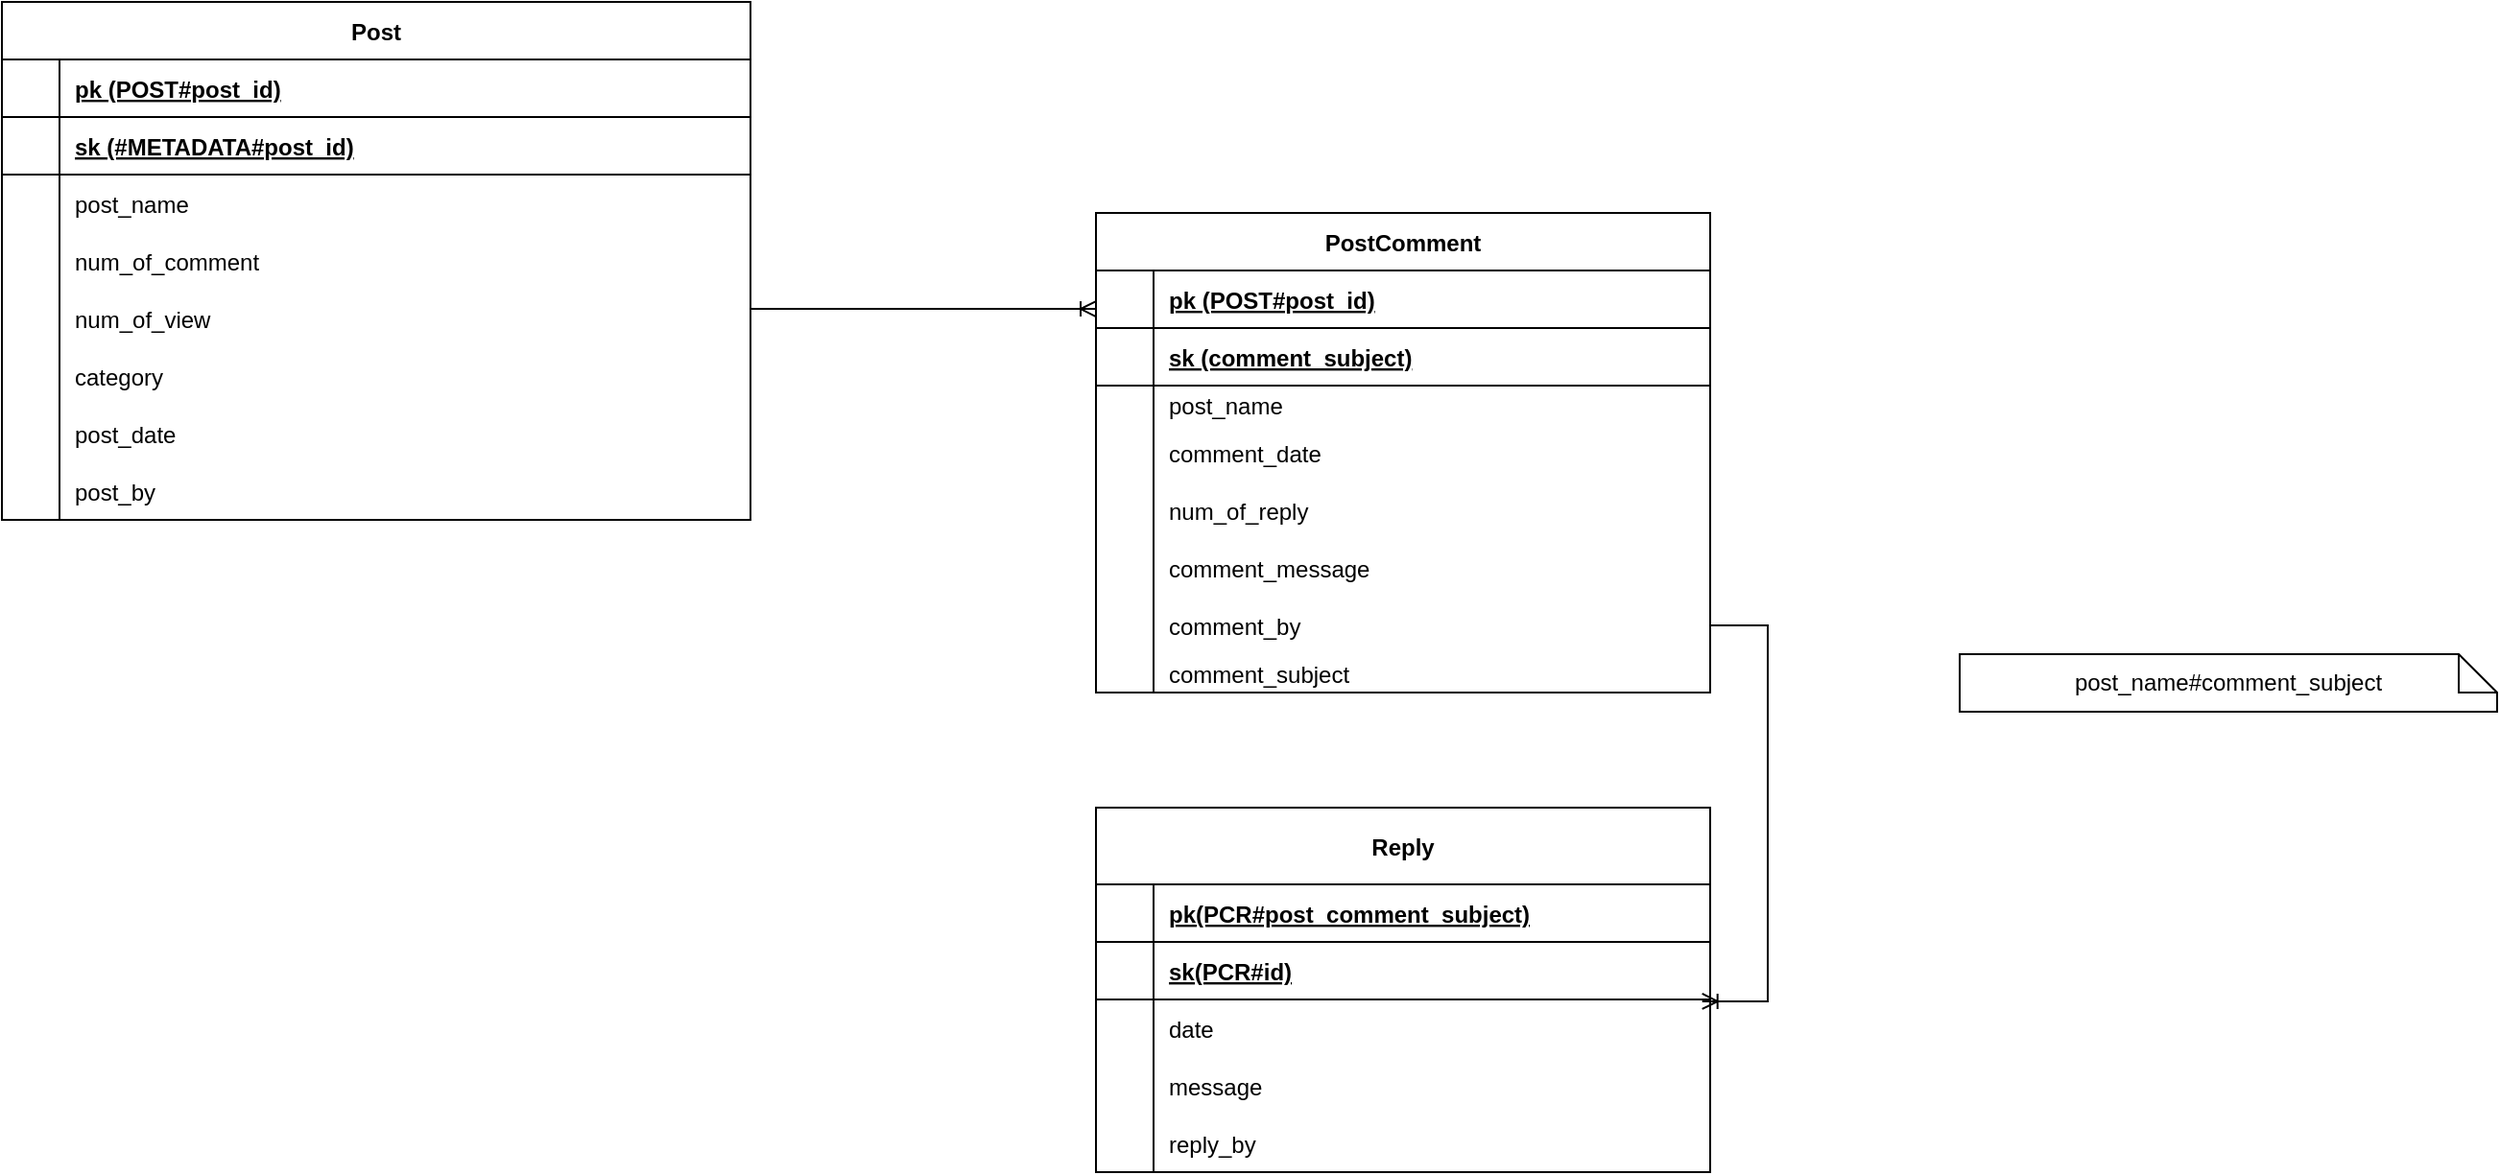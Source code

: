 <mxfile version="20.7.4" type="github">
  <diagram id="dFZohFx2s99H1nQ90OQJ" name="Page-1">
    <mxGraphModel dx="1674" dy="764" grid="1" gridSize="10" guides="1" tooltips="1" connect="1" arrows="1" fold="1" page="1" pageScale="1" pageWidth="1920" pageHeight="1200" math="0" shadow="0">
      <root>
        <mxCell id="0" />
        <mxCell id="1" parent="0" />
        <mxCell id="v9dqBM3XCGgGvdYVH0Uz-1" value="Post" style="shape=table;startSize=30;container=1;collapsible=1;childLayout=tableLayout;fixedRows=1;rowLines=0;fontStyle=1;align=center;resizeLast=1;" parent="1" vertex="1">
          <mxGeometry x="60" y="160" width="390" height="270" as="geometry" />
        </mxCell>
        <mxCell id="v9dqBM3XCGgGvdYVH0Uz-2" value="" style="shape=tableRow;horizontal=0;startSize=0;swimlaneHead=0;swimlaneBody=0;fillColor=none;collapsible=0;dropTarget=0;points=[[0,0.5],[1,0.5]];portConstraint=eastwest;top=0;left=0;right=0;bottom=1;" parent="v9dqBM3XCGgGvdYVH0Uz-1" vertex="1">
          <mxGeometry y="30" width="390" height="30" as="geometry" />
        </mxCell>
        <mxCell id="v9dqBM3XCGgGvdYVH0Uz-3" value="" style="shape=partialRectangle;connectable=0;fillColor=none;top=0;left=0;bottom=0;right=0;fontStyle=1;overflow=hidden;" parent="v9dqBM3XCGgGvdYVH0Uz-2" vertex="1">
          <mxGeometry width="30" height="30" as="geometry">
            <mxRectangle width="30" height="30" as="alternateBounds" />
          </mxGeometry>
        </mxCell>
        <mxCell id="v9dqBM3XCGgGvdYVH0Uz-4" value="pk (POST#post_id)" style="shape=partialRectangle;connectable=0;fillColor=none;top=0;left=0;bottom=0;right=0;align=left;spacingLeft=6;fontStyle=5;overflow=hidden;" parent="v9dqBM3XCGgGvdYVH0Uz-2" vertex="1">
          <mxGeometry x="30" width="360" height="30" as="geometry">
            <mxRectangle width="360" height="30" as="alternateBounds" />
          </mxGeometry>
        </mxCell>
        <mxCell id="OMfwDBbiNhN4v_xhJ7d3-13" value="" style="shape=tableRow;horizontal=0;startSize=0;swimlaneHead=0;swimlaneBody=0;fillColor=none;collapsible=0;dropTarget=0;points=[[0,0.5],[1,0.5]];portConstraint=eastwest;top=0;left=0;right=0;bottom=1;" vertex="1" parent="v9dqBM3XCGgGvdYVH0Uz-1">
          <mxGeometry y="60" width="390" height="30" as="geometry" />
        </mxCell>
        <mxCell id="OMfwDBbiNhN4v_xhJ7d3-14" value="" style="shape=partialRectangle;connectable=0;fillColor=none;top=0;left=0;bottom=0;right=0;fontStyle=1;overflow=hidden;" vertex="1" parent="OMfwDBbiNhN4v_xhJ7d3-13">
          <mxGeometry width="30" height="30" as="geometry">
            <mxRectangle width="30" height="30" as="alternateBounds" />
          </mxGeometry>
        </mxCell>
        <mxCell id="OMfwDBbiNhN4v_xhJ7d3-15" value="sk (#METADATA#post_id)" style="shape=partialRectangle;connectable=0;fillColor=none;top=0;left=0;bottom=0;right=0;align=left;spacingLeft=6;fontStyle=5;overflow=hidden;" vertex="1" parent="OMfwDBbiNhN4v_xhJ7d3-13">
          <mxGeometry x="30" width="360" height="30" as="geometry">
            <mxRectangle width="360" height="30" as="alternateBounds" />
          </mxGeometry>
        </mxCell>
        <mxCell id="v9dqBM3XCGgGvdYVH0Uz-5" value="" style="shape=tableRow;horizontal=0;startSize=0;swimlaneHead=0;swimlaneBody=0;fillColor=none;collapsible=0;dropTarget=0;points=[[0,0.5],[1,0.5]];portConstraint=eastwest;top=0;left=0;right=0;bottom=0;" parent="v9dqBM3XCGgGvdYVH0Uz-1" vertex="1">
          <mxGeometry y="90" width="390" height="30" as="geometry" />
        </mxCell>
        <mxCell id="v9dqBM3XCGgGvdYVH0Uz-6" value="" style="shape=partialRectangle;connectable=0;fillColor=none;top=0;left=0;bottom=0;right=0;editable=1;overflow=hidden;" parent="v9dqBM3XCGgGvdYVH0Uz-5" vertex="1">
          <mxGeometry width="30" height="30" as="geometry">
            <mxRectangle width="30" height="30" as="alternateBounds" />
          </mxGeometry>
        </mxCell>
        <mxCell id="v9dqBM3XCGgGvdYVH0Uz-7" value="post_name" style="shape=partialRectangle;connectable=0;fillColor=none;top=0;left=0;bottom=0;right=0;align=left;spacingLeft=6;overflow=hidden;" parent="v9dqBM3XCGgGvdYVH0Uz-5" vertex="1">
          <mxGeometry x="30" width="360" height="30" as="geometry">
            <mxRectangle width="360" height="30" as="alternateBounds" />
          </mxGeometry>
        </mxCell>
        <mxCell id="v9dqBM3XCGgGvdYVH0Uz-8" value="" style="shape=tableRow;horizontal=0;startSize=0;swimlaneHead=0;swimlaneBody=0;fillColor=none;collapsible=0;dropTarget=0;points=[[0,0.5],[1,0.5]];portConstraint=eastwest;top=0;left=0;right=0;bottom=0;" parent="v9dqBM3XCGgGvdYVH0Uz-1" vertex="1">
          <mxGeometry y="120" width="390" height="30" as="geometry" />
        </mxCell>
        <mxCell id="v9dqBM3XCGgGvdYVH0Uz-9" value="" style="shape=partialRectangle;connectable=0;fillColor=none;top=0;left=0;bottom=0;right=0;editable=1;overflow=hidden;" parent="v9dqBM3XCGgGvdYVH0Uz-8" vertex="1">
          <mxGeometry width="30" height="30" as="geometry">
            <mxRectangle width="30" height="30" as="alternateBounds" />
          </mxGeometry>
        </mxCell>
        <mxCell id="v9dqBM3XCGgGvdYVH0Uz-10" value="num_of_comment" style="shape=partialRectangle;connectable=0;fillColor=none;top=0;left=0;bottom=0;right=0;align=left;spacingLeft=6;overflow=hidden;" parent="v9dqBM3XCGgGvdYVH0Uz-8" vertex="1">
          <mxGeometry x="30" width="360" height="30" as="geometry">
            <mxRectangle width="360" height="30" as="alternateBounds" />
          </mxGeometry>
        </mxCell>
        <mxCell id="v9dqBM3XCGgGvdYVH0Uz-11" value="" style="shape=tableRow;horizontal=0;startSize=0;swimlaneHead=0;swimlaneBody=0;fillColor=none;collapsible=0;dropTarget=0;points=[[0,0.5],[1,0.5]];portConstraint=eastwest;top=0;left=0;right=0;bottom=0;" parent="v9dqBM3XCGgGvdYVH0Uz-1" vertex="1">
          <mxGeometry y="150" width="390" height="30" as="geometry" />
        </mxCell>
        <mxCell id="v9dqBM3XCGgGvdYVH0Uz-12" value="" style="shape=partialRectangle;connectable=0;fillColor=none;top=0;left=0;bottom=0;right=0;editable=1;overflow=hidden;" parent="v9dqBM3XCGgGvdYVH0Uz-11" vertex="1">
          <mxGeometry width="30" height="30" as="geometry">
            <mxRectangle width="30" height="30" as="alternateBounds" />
          </mxGeometry>
        </mxCell>
        <mxCell id="v9dqBM3XCGgGvdYVH0Uz-13" value="num_of_view" style="shape=partialRectangle;connectable=0;fillColor=none;top=0;left=0;bottom=0;right=0;align=left;spacingLeft=6;overflow=hidden;" parent="v9dqBM3XCGgGvdYVH0Uz-11" vertex="1">
          <mxGeometry x="30" width="360" height="30" as="geometry">
            <mxRectangle width="360" height="30" as="alternateBounds" />
          </mxGeometry>
        </mxCell>
        <mxCell id="OMfwDBbiNhN4v_xhJ7d3-4" value="" style="shape=tableRow;horizontal=0;startSize=0;swimlaneHead=0;swimlaneBody=0;fillColor=none;collapsible=0;dropTarget=0;points=[[0,0.5],[1,0.5]];portConstraint=eastwest;top=0;left=0;right=0;bottom=0;" vertex="1" parent="v9dqBM3XCGgGvdYVH0Uz-1">
          <mxGeometry y="180" width="390" height="30" as="geometry" />
        </mxCell>
        <mxCell id="OMfwDBbiNhN4v_xhJ7d3-5" value="" style="shape=partialRectangle;connectable=0;fillColor=none;top=0;left=0;bottom=0;right=0;editable=1;overflow=hidden;" vertex="1" parent="OMfwDBbiNhN4v_xhJ7d3-4">
          <mxGeometry width="30" height="30" as="geometry">
            <mxRectangle width="30" height="30" as="alternateBounds" />
          </mxGeometry>
        </mxCell>
        <mxCell id="OMfwDBbiNhN4v_xhJ7d3-6" value="category" style="shape=partialRectangle;connectable=0;fillColor=none;top=0;left=0;bottom=0;right=0;align=left;spacingLeft=6;overflow=hidden;" vertex="1" parent="OMfwDBbiNhN4v_xhJ7d3-4">
          <mxGeometry x="30" width="360" height="30" as="geometry">
            <mxRectangle width="360" height="30" as="alternateBounds" />
          </mxGeometry>
        </mxCell>
        <mxCell id="OMfwDBbiNhN4v_xhJ7d3-16" value="" style="shape=tableRow;horizontal=0;startSize=0;swimlaneHead=0;swimlaneBody=0;fillColor=none;collapsible=0;dropTarget=0;points=[[0,0.5],[1,0.5]];portConstraint=eastwest;top=0;left=0;right=0;bottom=0;" vertex="1" parent="v9dqBM3XCGgGvdYVH0Uz-1">
          <mxGeometry y="210" width="390" height="30" as="geometry" />
        </mxCell>
        <mxCell id="OMfwDBbiNhN4v_xhJ7d3-17" value="" style="shape=partialRectangle;connectable=0;fillColor=none;top=0;left=0;bottom=0;right=0;editable=1;overflow=hidden;" vertex="1" parent="OMfwDBbiNhN4v_xhJ7d3-16">
          <mxGeometry width="30" height="30" as="geometry">
            <mxRectangle width="30" height="30" as="alternateBounds" />
          </mxGeometry>
        </mxCell>
        <mxCell id="OMfwDBbiNhN4v_xhJ7d3-18" value="post_date" style="shape=partialRectangle;connectable=0;fillColor=none;top=0;left=0;bottom=0;right=0;align=left;spacingLeft=6;overflow=hidden;" vertex="1" parent="OMfwDBbiNhN4v_xhJ7d3-16">
          <mxGeometry x="30" width="360" height="30" as="geometry">
            <mxRectangle width="360" height="30" as="alternateBounds" />
          </mxGeometry>
        </mxCell>
        <mxCell id="OMfwDBbiNhN4v_xhJ7d3-19" value="" style="shape=tableRow;horizontal=0;startSize=0;swimlaneHead=0;swimlaneBody=0;fillColor=none;collapsible=0;dropTarget=0;points=[[0,0.5],[1,0.5]];portConstraint=eastwest;top=0;left=0;right=0;bottom=0;" vertex="1" parent="v9dqBM3XCGgGvdYVH0Uz-1">
          <mxGeometry y="240" width="390" height="30" as="geometry" />
        </mxCell>
        <mxCell id="OMfwDBbiNhN4v_xhJ7d3-20" value="" style="shape=partialRectangle;connectable=0;fillColor=none;top=0;left=0;bottom=0;right=0;editable=1;overflow=hidden;" vertex="1" parent="OMfwDBbiNhN4v_xhJ7d3-19">
          <mxGeometry width="30" height="30" as="geometry">
            <mxRectangle width="30" height="30" as="alternateBounds" />
          </mxGeometry>
        </mxCell>
        <mxCell id="OMfwDBbiNhN4v_xhJ7d3-21" value="post_by" style="shape=partialRectangle;connectable=0;fillColor=none;top=0;left=0;bottom=0;right=0;align=left;spacingLeft=6;overflow=hidden;" vertex="1" parent="OMfwDBbiNhN4v_xhJ7d3-19">
          <mxGeometry x="30" width="360" height="30" as="geometry">
            <mxRectangle width="360" height="30" as="alternateBounds" />
          </mxGeometry>
        </mxCell>
        <mxCell id="v9dqBM3XCGgGvdYVH0Uz-14" value="PostComment" style="shape=table;startSize=30;container=1;collapsible=1;childLayout=tableLayout;fixedRows=1;rowLines=0;fontStyle=1;align=center;resizeLast=1;" parent="1" vertex="1">
          <mxGeometry x="630" y="270" width="320" height="250" as="geometry" />
        </mxCell>
        <mxCell id="v9dqBM3XCGgGvdYVH0Uz-15" value="" style="shape=tableRow;horizontal=0;startSize=0;swimlaneHead=0;swimlaneBody=0;fillColor=none;collapsible=0;dropTarget=0;points=[[0,0.5],[1,0.5]];portConstraint=eastwest;top=0;left=0;right=0;bottom=1;" parent="v9dqBM3XCGgGvdYVH0Uz-14" vertex="1">
          <mxGeometry y="30" width="320" height="30" as="geometry" />
        </mxCell>
        <mxCell id="v9dqBM3XCGgGvdYVH0Uz-16" value="" style="shape=partialRectangle;connectable=0;fillColor=none;top=0;left=0;bottom=0;right=0;fontStyle=1;overflow=hidden;" parent="v9dqBM3XCGgGvdYVH0Uz-15" vertex="1">
          <mxGeometry width="30" height="30" as="geometry">
            <mxRectangle width="30" height="30" as="alternateBounds" />
          </mxGeometry>
        </mxCell>
        <mxCell id="v9dqBM3XCGgGvdYVH0Uz-17" value="pk (POST#post_id)" style="shape=partialRectangle;connectable=0;fillColor=none;top=0;left=0;bottom=0;right=0;align=left;spacingLeft=6;fontStyle=5;overflow=hidden;" parent="v9dqBM3XCGgGvdYVH0Uz-15" vertex="1">
          <mxGeometry x="30" width="290" height="30" as="geometry">
            <mxRectangle width="290" height="30" as="alternateBounds" />
          </mxGeometry>
        </mxCell>
        <mxCell id="OMfwDBbiNhN4v_xhJ7d3-7" value="" style="shape=tableRow;horizontal=0;startSize=0;swimlaneHead=0;swimlaneBody=0;fillColor=none;collapsible=0;dropTarget=0;points=[[0,0.5],[1,0.5]];portConstraint=eastwest;top=0;left=0;right=0;bottom=1;" vertex="1" parent="v9dqBM3XCGgGvdYVH0Uz-14">
          <mxGeometry y="60" width="320" height="30" as="geometry" />
        </mxCell>
        <mxCell id="OMfwDBbiNhN4v_xhJ7d3-8" value="" style="shape=partialRectangle;connectable=0;fillColor=none;top=0;left=0;bottom=0;right=0;fontStyle=1;overflow=hidden;" vertex="1" parent="OMfwDBbiNhN4v_xhJ7d3-7">
          <mxGeometry width="30" height="30" as="geometry">
            <mxRectangle width="30" height="30" as="alternateBounds" />
          </mxGeometry>
        </mxCell>
        <mxCell id="OMfwDBbiNhN4v_xhJ7d3-9" value="sk (comment_subject)" style="shape=partialRectangle;connectable=0;fillColor=none;top=0;left=0;bottom=0;right=0;align=left;spacingLeft=6;fontStyle=5;overflow=hidden;" vertex="1" parent="OMfwDBbiNhN4v_xhJ7d3-7">
          <mxGeometry x="30" width="290" height="30" as="geometry">
            <mxRectangle width="290" height="30" as="alternateBounds" />
          </mxGeometry>
        </mxCell>
        <mxCell id="v9dqBM3XCGgGvdYVH0Uz-18" value="" style="shape=tableRow;horizontal=0;startSize=0;swimlaneHead=0;swimlaneBody=0;fillColor=none;collapsible=0;dropTarget=0;points=[[0,0.5],[1,0.5]];portConstraint=eastwest;top=0;left=0;right=0;bottom=0;" parent="v9dqBM3XCGgGvdYVH0Uz-14" vertex="1">
          <mxGeometry y="90" width="320" height="20" as="geometry" />
        </mxCell>
        <mxCell id="v9dqBM3XCGgGvdYVH0Uz-19" value="" style="shape=partialRectangle;connectable=0;fillColor=none;top=0;left=0;bottom=0;right=0;editable=1;overflow=hidden;" parent="v9dqBM3XCGgGvdYVH0Uz-18" vertex="1">
          <mxGeometry width="30" height="20" as="geometry">
            <mxRectangle width="30" height="20" as="alternateBounds" />
          </mxGeometry>
        </mxCell>
        <mxCell id="v9dqBM3XCGgGvdYVH0Uz-20" value="post_name" style="shape=partialRectangle;connectable=0;fillColor=none;top=0;left=0;bottom=0;right=0;align=left;spacingLeft=6;overflow=hidden;" parent="v9dqBM3XCGgGvdYVH0Uz-18" vertex="1">
          <mxGeometry x="30" width="290" height="20" as="geometry">
            <mxRectangle width="290" height="20" as="alternateBounds" />
          </mxGeometry>
        </mxCell>
        <mxCell id="v9dqBM3XCGgGvdYVH0Uz-21" value="" style="shape=tableRow;horizontal=0;startSize=0;swimlaneHead=0;swimlaneBody=0;fillColor=none;collapsible=0;dropTarget=0;points=[[0,0.5],[1,0.5]];portConstraint=eastwest;top=0;left=0;right=0;bottom=0;" parent="v9dqBM3XCGgGvdYVH0Uz-14" vertex="1">
          <mxGeometry y="110" width="320" height="30" as="geometry" />
        </mxCell>
        <mxCell id="v9dqBM3XCGgGvdYVH0Uz-22" value="" style="shape=partialRectangle;connectable=0;fillColor=none;top=0;left=0;bottom=0;right=0;editable=1;overflow=hidden;" parent="v9dqBM3XCGgGvdYVH0Uz-21" vertex="1">
          <mxGeometry width="30" height="30" as="geometry">
            <mxRectangle width="30" height="30" as="alternateBounds" />
          </mxGeometry>
        </mxCell>
        <mxCell id="v9dqBM3XCGgGvdYVH0Uz-23" value="comment_date" style="shape=partialRectangle;connectable=0;fillColor=none;top=0;left=0;bottom=0;right=0;align=left;spacingLeft=6;overflow=hidden;" parent="v9dqBM3XCGgGvdYVH0Uz-21" vertex="1">
          <mxGeometry x="30" width="290" height="30" as="geometry">
            <mxRectangle width="290" height="30" as="alternateBounds" />
          </mxGeometry>
        </mxCell>
        <mxCell id="v9dqBM3XCGgGvdYVH0Uz-24" value="" style="shape=tableRow;horizontal=0;startSize=0;swimlaneHead=0;swimlaneBody=0;fillColor=none;collapsible=0;dropTarget=0;points=[[0,0.5],[1,0.5]];portConstraint=eastwest;top=0;left=0;right=0;bottom=0;" parent="v9dqBM3XCGgGvdYVH0Uz-14" vertex="1">
          <mxGeometry y="140" width="320" height="30" as="geometry" />
        </mxCell>
        <mxCell id="v9dqBM3XCGgGvdYVH0Uz-25" value="" style="shape=partialRectangle;connectable=0;fillColor=none;top=0;left=0;bottom=0;right=0;editable=1;overflow=hidden;" parent="v9dqBM3XCGgGvdYVH0Uz-24" vertex="1">
          <mxGeometry width="30" height="30" as="geometry">
            <mxRectangle width="30" height="30" as="alternateBounds" />
          </mxGeometry>
        </mxCell>
        <mxCell id="v9dqBM3XCGgGvdYVH0Uz-26" value="num_of_reply" style="shape=partialRectangle;connectable=0;fillColor=none;top=0;left=0;bottom=0;right=0;align=left;spacingLeft=6;overflow=hidden;" parent="v9dqBM3XCGgGvdYVH0Uz-24" vertex="1">
          <mxGeometry x="30" width="290" height="30" as="geometry">
            <mxRectangle width="290" height="30" as="alternateBounds" />
          </mxGeometry>
        </mxCell>
        <mxCell id="v9dqBM3XCGgGvdYVH0Uz-40" value="" style="shape=tableRow;horizontal=0;startSize=0;swimlaneHead=0;swimlaneBody=0;fillColor=none;collapsible=0;dropTarget=0;points=[[0,0.5],[1,0.5]];portConstraint=eastwest;top=0;left=0;right=0;bottom=0;" parent="v9dqBM3XCGgGvdYVH0Uz-14" vertex="1">
          <mxGeometry y="170" width="320" height="30" as="geometry" />
        </mxCell>
        <mxCell id="v9dqBM3XCGgGvdYVH0Uz-41" value="" style="shape=partialRectangle;connectable=0;fillColor=none;top=0;left=0;bottom=0;right=0;editable=1;overflow=hidden;" parent="v9dqBM3XCGgGvdYVH0Uz-40" vertex="1">
          <mxGeometry width="30" height="30" as="geometry">
            <mxRectangle width="30" height="30" as="alternateBounds" />
          </mxGeometry>
        </mxCell>
        <mxCell id="v9dqBM3XCGgGvdYVH0Uz-42" value="comment_message" style="shape=partialRectangle;connectable=0;fillColor=none;top=0;left=0;bottom=0;right=0;align=left;spacingLeft=6;overflow=hidden;" parent="v9dqBM3XCGgGvdYVH0Uz-40" vertex="1">
          <mxGeometry x="30" width="290" height="30" as="geometry">
            <mxRectangle width="290" height="30" as="alternateBounds" />
          </mxGeometry>
        </mxCell>
        <mxCell id="v9dqBM3XCGgGvdYVH0Uz-43" value="" style="shape=tableRow;horizontal=0;startSize=0;swimlaneHead=0;swimlaneBody=0;fillColor=none;collapsible=0;dropTarget=0;points=[[0,0.5],[1,0.5]];portConstraint=eastwest;top=0;left=0;right=0;bottom=0;" parent="v9dqBM3XCGgGvdYVH0Uz-14" vertex="1">
          <mxGeometry y="200" width="320" height="30" as="geometry" />
        </mxCell>
        <mxCell id="v9dqBM3XCGgGvdYVH0Uz-44" value="" style="shape=partialRectangle;connectable=0;fillColor=none;top=0;left=0;bottom=0;right=0;editable=1;overflow=hidden;" parent="v9dqBM3XCGgGvdYVH0Uz-43" vertex="1">
          <mxGeometry width="30" height="30" as="geometry">
            <mxRectangle width="30" height="30" as="alternateBounds" />
          </mxGeometry>
        </mxCell>
        <mxCell id="v9dqBM3XCGgGvdYVH0Uz-45" value="comment_by" style="shape=partialRectangle;connectable=0;fillColor=none;top=0;left=0;bottom=0;right=0;align=left;spacingLeft=6;overflow=hidden;" parent="v9dqBM3XCGgGvdYVH0Uz-43" vertex="1">
          <mxGeometry x="30" width="290" height="30" as="geometry">
            <mxRectangle width="290" height="30" as="alternateBounds" />
          </mxGeometry>
        </mxCell>
        <mxCell id="OMfwDBbiNhN4v_xhJ7d3-1" value="" style="shape=tableRow;horizontal=0;startSize=0;swimlaneHead=0;swimlaneBody=0;fillColor=none;collapsible=0;dropTarget=0;points=[[0,0.5],[1,0.5]];portConstraint=eastwest;top=0;left=0;right=0;bottom=0;" vertex="1" parent="v9dqBM3XCGgGvdYVH0Uz-14">
          <mxGeometry y="230" width="320" height="20" as="geometry" />
        </mxCell>
        <mxCell id="OMfwDBbiNhN4v_xhJ7d3-2" value="" style="shape=partialRectangle;connectable=0;fillColor=none;top=0;left=0;bottom=0;right=0;editable=1;overflow=hidden;" vertex="1" parent="OMfwDBbiNhN4v_xhJ7d3-1">
          <mxGeometry width="30" height="20" as="geometry">
            <mxRectangle width="30" height="20" as="alternateBounds" />
          </mxGeometry>
        </mxCell>
        <mxCell id="OMfwDBbiNhN4v_xhJ7d3-3" value="comment_subject" style="shape=partialRectangle;connectable=0;fillColor=none;top=0;left=0;bottom=0;right=0;align=left;spacingLeft=6;overflow=hidden;" vertex="1" parent="OMfwDBbiNhN4v_xhJ7d3-1">
          <mxGeometry x="30" width="290" height="20" as="geometry">
            <mxRectangle width="290" height="20" as="alternateBounds" />
          </mxGeometry>
        </mxCell>
        <mxCell id="v9dqBM3XCGgGvdYVH0Uz-27" value="Reply" style="shape=table;startSize=40;container=1;collapsible=1;childLayout=tableLayout;fixedRows=1;rowLines=0;fontStyle=1;align=center;resizeLast=1;" parent="1" vertex="1">
          <mxGeometry x="630" y="580" width="320" height="190" as="geometry" />
        </mxCell>
        <mxCell id="v9dqBM3XCGgGvdYVH0Uz-28" value="" style="shape=tableRow;horizontal=0;startSize=0;swimlaneHead=0;swimlaneBody=0;fillColor=none;collapsible=0;dropTarget=0;points=[[0,0.5],[1,0.5]];portConstraint=eastwest;top=0;left=0;right=0;bottom=1;" parent="v9dqBM3XCGgGvdYVH0Uz-27" vertex="1">
          <mxGeometry y="40" width="320" height="30" as="geometry" />
        </mxCell>
        <mxCell id="v9dqBM3XCGgGvdYVH0Uz-29" value="" style="shape=partialRectangle;connectable=0;fillColor=none;top=0;left=0;bottom=0;right=0;fontStyle=1;overflow=hidden;" parent="v9dqBM3XCGgGvdYVH0Uz-28" vertex="1">
          <mxGeometry width="30" height="30" as="geometry">
            <mxRectangle width="30" height="30" as="alternateBounds" />
          </mxGeometry>
        </mxCell>
        <mxCell id="v9dqBM3XCGgGvdYVH0Uz-30" value="pk(PCR#post_comment_subject)" style="shape=partialRectangle;connectable=0;fillColor=none;top=0;left=0;bottom=0;right=0;align=left;spacingLeft=6;fontStyle=5;overflow=hidden;" parent="v9dqBM3XCGgGvdYVH0Uz-28" vertex="1">
          <mxGeometry x="30" width="290" height="30" as="geometry">
            <mxRectangle width="290" height="30" as="alternateBounds" />
          </mxGeometry>
        </mxCell>
        <mxCell id="OMfwDBbiNhN4v_xhJ7d3-10" value="" style="shape=tableRow;horizontal=0;startSize=0;swimlaneHead=0;swimlaneBody=0;fillColor=none;collapsible=0;dropTarget=0;points=[[0,0.5],[1,0.5]];portConstraint=eastwest;top=0;left=0;right=0;bottom=1;" vertex="1" parent="v9dqBM3XCGgGvdYVH0Uz-27">
          <mxGeometry y="70" width="320" height="30" as="geometry" />
        </mxCell>
        <mxCell id="OMfwDBbiNhN4v_xhJ7d3-11" value="" style="shape=partialRectangle;connectable=0;fillColor=none;top=0;left=0;bottom=0;right=0;fontStyle=1;overflow=hidden;" vertex="1" parent="OMfwDBbiNhN4v_xhJ7d3-10">
          <mxGeometry width="30" height="30" as="geometry">
            <mxRectangle width="30" height="30" as="alternateBounds" />
          </mxGeometry>
        </mxCell>
        <mxCell id="OMfwDBbiNhN4v_xhJ7d3-12" value="sk(PCR#id)" style="shape=partialRectangle;connectable=0;fillColor=none;top=0;left=0;bottom=0;right=0;align=left;spacingLeft=6;fontStyle=5;overflow=hidden;" vertex="1" parent="OMfwDBbiNhN4v_xhJ7d3-10">
          <mxGeometry x="30" width="290" height="30" as="geometry">
            <mxRectangle width="290" height="30" as="alternateBounds" />
          </mxGeometry>
        </mxCell>
        <mxCell id="v9dqBM3XCGgGvdYVH0Uz-31" value="" style="shape=tableRow;horizontal=0;startSize=0;swimlaneHead=0;swimlaneBody=0;fillColor=none;collapsible=0;dropTarget=0;points=[[0,0.5],[1,0.5]];portConstraint=eastwest;top=0;left=0;right=0;bottom=0;" parent="v9dqBM3XCGgGvdYVH0Uz-27" vertex="1">
          <mxGeometry y="100" width="320" height="30" as="geometry" />
        </mxCell>
        <mxCell id="v9dqBM3XCGgGvdYVH0Uz-32" value="" style="shape=partialRectangle;connectable=0;fillColor=none;top=0;left=0;bottom=0;right=0;editable=1;overflow=hidden;" parent="v9dqBM3XCGgGvdYVH0Uz-31" vertex="1">
          <mxGeometry width="30" height="30" as="geometry">
            <mxRectangle width="30" height="30" as="alternateBounds" />
          </mxGeometry>
        </mxCell>
        <mxCell id="v9dqBM3XCGgGvdYVH0Uz-33" value="date" style="shape=partialRectangle;connectable=0;fillColor=none;top=0;left=0;bottom=0;right=0;align=left;spacingLeft=6;overflow=hidden;" parent="v9dqBM3XCGgGvdYVH0Uz-31" vertex="1">
          <mxGeometry x="30" width="290" height="30" as="geometry">
            <mxRectangle width="290" height="30" as="alternateBounds" />
          </mxGeometry>
        </mxCell>
        <mxCell id="v9dqBM3XCGgGvdYVH0Uz-34" value="" style="shape=tableRow;horizontal=0;startSize=0;swimlaneHead=0;swimlaneBody=0;fillColor=none;collapsible=0;dropTarget=0;points=[[0,0.5],[1,0.5]];portConstraint=eastwest;top=0;left=0;right=0;bottom=0;" parent="v9dqBM3XCGgGvdYVH0Uz-27" vertex="1">
          <mxGeometry y="130" width="320" height="30" as="geometry" />
        </mxCell>
        <mxCell id="v9dqBM3XCGgGvdYVH0Uz-35" value="" style="shape=partialRectangle;connectable=0;fillColor=none;top=0;left=0;bottom=0;right=0;editable=1;overflow=hidden;" parent="v9dqBM3XCGgGvdYVH0Uz-34" vertex="1">
          <mxGeometry width="30" height="30" as="geometry">
            <mxRectangle width="30" height="30" as="alternateBounds" />
          </mxGeometry>
        </mxCell>
        <mxCell id="v9dqBM3XCGgGvdYVH0Uz-36" value="message" style="shape=partialRectangle;connectable=0;fillColor=none;top=0;left=0;bottom=0;right=0;align=left;spacingLeft=6;overflow=hidden;" parent="v9dqBM3XCGgGvdYVH0Uz-34" vertex="1">
          <mxGeometry x="30" width="290" height="30" as="geometry">
            <mxRectangle width="290" height="30" as="alternateBounds" />
          </mxGeometry>
        </mxCell>
        <mxCell id="v9dqBM3XCGgGvdYVH0Uz-37" value="" style="shape=tableRow;horizontal=0;startSize=0;swimlaneHead=0;swimlaneBody=0;fillColor=none;collapsible=0;dropTarget=0;points=[[0,0.5],[1,0.5]];portConstraint=eastwest;top=0;left=0;right=0;bottom=0;" parent="v9dqBM3XCGgGvdYVH0Uz-27" vertex="1">
          <mxGeometry y="160" width="320" height="30" as="geometry" />
        </mxCell>
        <mxCell id="v9dqBM3XCGgGvdYVH0Uz-38" value="" style="shape=partialRectangle;connectable=0;fillColor=none;top=0;left=0;bottom=0;right=0;editable=1;overflow=hidden;" parent="v9dqBM3XCGgGvdYVH0Uz-37" vertex="1">
          <mxGeometry width="30" height="30" as="geometry">
            <mxRectangle width="30" height="30" as="alternateBounds" />
          </mxGeometry>
        </mxCell>
        <mxCell id="v9dqBM3XCGgGvdYVH0Uz-39" value="reply_by" style="shape=partialRectangle;connectable=0;fillColor=none;top=0;left=0;bottom=0;right=0;align=left;spacingLeft=6;overflow=hidden;" parent="v9dqBM3XCGgGvdYVH0Uz-37" vertex="1">
          <mxGeometry x="30" width="290" height="30" as="geometry">
            <mxRectangle width="290" height="30" as="alternateBounds" />
          </mxGeometry>
        </mxCell>
        <mxCell id="v9dqBM3XCGgGvdYVH0Uz-46" value="" style="edgeStyle=entityRelationEdgeStyle;fontSize=12;html=1;endArrow=ERoneToMany;rounded=0;entryX=0;entryY=0.667;entryDx=0;entryDy=0;entryPerimeter=0;" parent="1" target="v9dqBM3XCGgGvdYVH0Uz-15" edge="1">
          <mxGeometry width="100" height="100" relative="1" as="geometry">
            <mxPoint x="450" y="320" as="sourcePoint" />
            <mxPoint x="490" y="220" as="targetPoint" />
          </mxGeometry>
        </mxCell>
        <mxCell id="v9dqBM3XCGgGvdYVH0Uz-50" value="post_name#comment_subject" style="shape=note;size=20;whiteSpace=wrap;html=1;" parent="1" vertex="1">
          <mxGeometry x="1080" y="500" width="280" height="30" as="geometry" />
        </mxCell>
        <mxCell id="v9dqBM3XCGgGvdYVH0Uz-51" value="" style="edgeStyle=entityRelationEdgeStyle;fontSize=12;html=1;endArrow=ERoneToMany;rounded=0;entryX=0.987;entryY=0.033;entryDx=0;entryDy=0;entryPerimeter=0;" parent="1" source="v9dqBM3XCGgGvdYVH0Uz-43" target="v9dqBM3XCGgGvdYVH0Uz-31" edge="1">
          <mxGeometry width="100" height="100" relative="1" as="geometry">
            <mxPoint x="800" y="640" as="sourcePoint" />
            <mxPoint x="900" y="540" as="targetPoint" />
          </mxGeometry>
        </mxCell>
      </root>
    </mxGraphModel>
  </diagram>
</mxfile>
